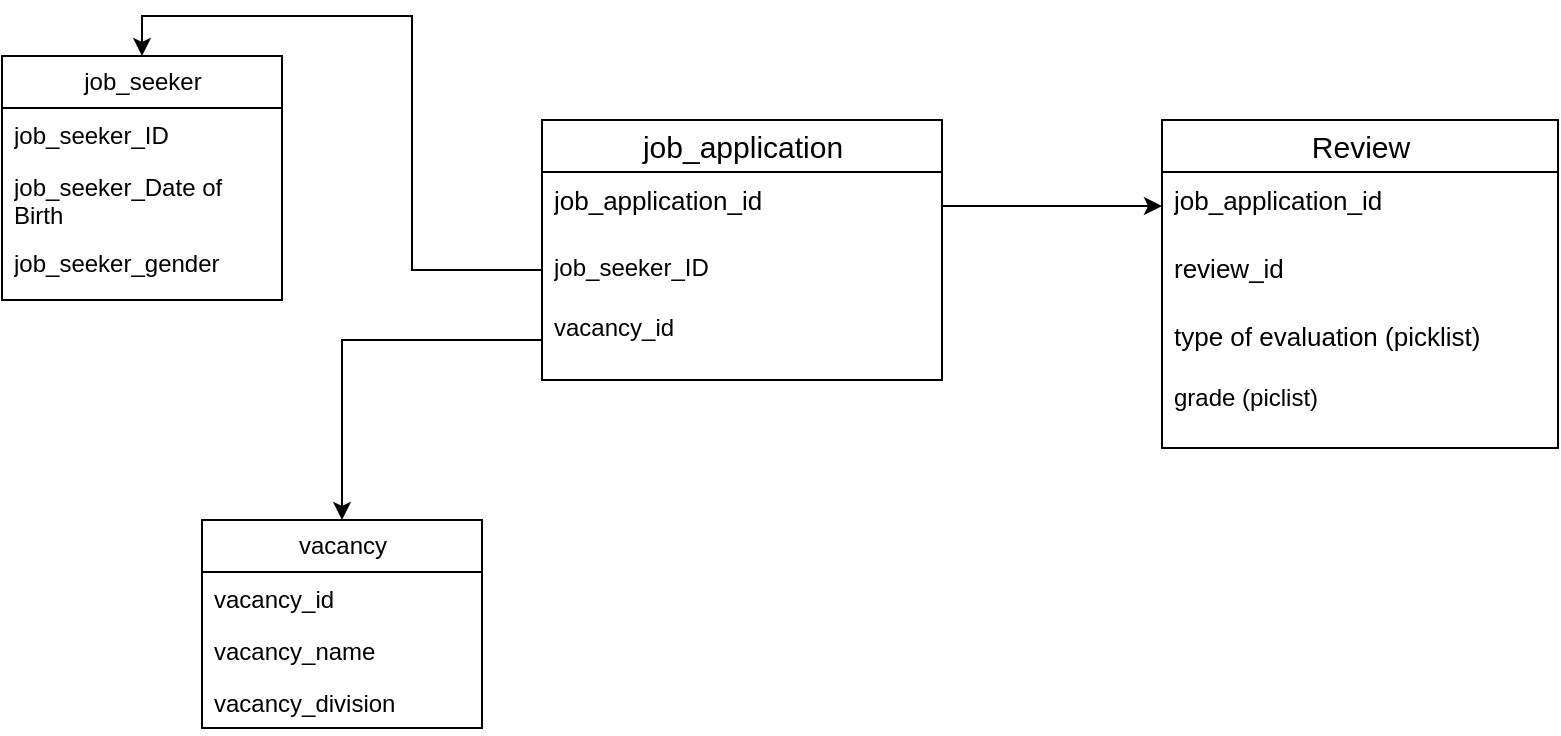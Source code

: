 <mxfile version="20.7.4" type="github">
  <diagram id="2GgVIb7Z59eeOR562pFj" name="Страница 1">
    <mxGraphModel dx="1050" dy="549" grid="1" gridSize="10" guides="1" tooltips="1" connect="1" arrows="1" fold="1" page="1" pageScale="1" pageWidth="827" pageHeight="1169" math="0" shadow="0">
      <root>
        <mxCell id="0" />
        <mxCell id="1" parent="0" />
        <mxCell id="G0CQ5FTxM2FuH2LqOnei-1" value="&lt;span style=&quot;&quot;&gt;job_seeker&lt;/span&gt;" style="swimlane;fontStyle=0;childLayout=stackLayout;horizontal=1;startSize=26;fillColor=none;horizontalStack=0;resizeParent=1;resizeParentMax=0;resizeLast=0;collapsible=1;marginBottom=0;html=1;" parent="1" vertex="1">
          <mxGeometry x="20" y="68" width="140" height="122" as="geometry">
            <mxRectangle x="600" y="20" width="100" height="30" as="alternateBounds" />
          </mxGeometry>
        </mxCell>
        <mxCell id="G0CQ5FTxM2FuH2LqOnei-2" value="&lt;span style=&quot;text-align: center;&quot;&gt;job_seeker_&lt;/span&gt;ID" style="text;strokeColor=none;fillColor=none;align=left;verticalAlign=top;spacingLeft=4;spacingRight=4;overflow=hidden;rotatable=0;points=[[0,0.5],[1,0.5]];portConstraint=eastwest;whiteSpace=wrap;html=1;" parent="G0CQ5FTxM2FuH2LqOnei-1" vertex="1">
          <mxGeometry y="26" width="140" height="26" as="geometry" />
        </mxCell>
        <mxCell id="G0CQ5FTxM2FuH2LqOnei-3" value="&lt;span style=&quot;text-align: center;&quot;&gt;job_seeker_&lt;/span&gt;Date of Birth" style="text;strokeColor=none;fillColor=none;align=left;verticalAlign=top;spacingLeft=4;spacingRight=4;overflow=hidden;rotatable=0;points=[[0,0.5],[1,0.5]];portConstraint=eastwest;whiteSpace=wrap;html=1;" parent="G0CQ5FTxM2FuH2LqOnei-1" vertex="1">
          <mxGeometry y="52" width="140" height="38" as="geometry" />
        </mxCell>
        <mxCell id="G0CQ5FTxM2FuH2LqOnei-4" value="&lt;span style=&quot;text-align: center;&quot;&gt;job_seeker_&lt;/span&gt;gender" style="text;strokeColor=none;fillColor=none;align=left;verticalAlign=top;spacingLeft=4;spacingRight=4;overflow=hidden;rotatable=0;points=[[0,0.5],[1,0.5]];portConstraint=eastwest;whiteSpace=wrap;html=1;" parent="G0CQ5FTxM2FuH2LqOnei-1" vertex="1">
          <mxGeometry y="90" width="140" height="32" as="geometry" />
        </mxCell>
        <mxCell id="G0CQ5FTxM2FuH2LqOnei-5" value="&lt;span style=&quot;&quot;&gt;vacancy&lt;/span&gt;" style="swimlane;fontStyle=0;childLayout=stackLayout;horizontal=1;startSize=26;fillColor=none;horizontalStack=0;resizeParent=1;resizeParentMax=0;resizeLast=0;collapsible=1;marginBottom=0;html=1;" parent="1" vertex="1">
          <mxGeometry x="120" y="300" width="140" height="104" as="geometry">
            <mxRectangle x="600" y="20" width="100" height="30" as="alternateBounds" />
          </mxGeometry>
        </mxCell>
        <mxCell id="G0CQ5FTxM2FuH2LqOnei-6" value="vacancy_id&lt;br&gt;" style="text;strokeColor=none;fillColor=none;align=left;verticalAlign=top;spacingLeft=4;spacingRight=4;overflow=hidden;rotatable=0;points=[[0,0.5],[1,0.5]];portConstraint=eastwest;whiteSpace=wrap;html=1;" parent="G0CQ5FTxM2FuH2LqOnei-5" vertex="1">
          <mxGeometry y="26" width="140" height="26" as="geometry" />
        </mxCell>
        <mxCell id="G0CQ5FTxM2FuH2LqOnei-7" value="vacancy_name" style="text;strokeColor=none;fillColor=none;align=left;verticalAlign=top;spacingLeft=4;spacingRight=4;overflow=hidden;rotatable=0;points=[[0,0.5],[1,0.5]];portConstraint=eastwest;whiteSpace=wrap;html=1;" parent="G0CQ5FTxM2FuH2LqOnei-5" vertex="1">
          <mxGeometry y="52" width="140" height="26" as="geometry" />
        </mxCell>
        <mxCell id="G0CQ5FTxM2FuH2LqOnei-8" value="vacancy_division" style="text;strokeColor=none;fillColor=none;align=left;verticalAlign=top;spacingLeft=4;spacingRight=4;overflow=hidden;rotatable=0;points=[[0,0.5],[1,0.5]];portConstraint=eastwest;whiteSpace=wrap;html=1;" parent="G0CQ5FTxM2FuH2LqOnei-5" vertex="1">
          <mxGeometry y="78" width="140" height="26" as="geometry" />
        </mxCell>
        <mxCell id="G0CQ5FTxM2FuH2LqOnei-21" value="&lt;span style=&quot;font-size: 15px; text-align: left;&quot;&gt;Review&lt;/span&gt;" style="swimlane;fontStyle=0;childLayout=stackLayout;horizontal=1;startSize=26;fillColor=none;horizontalStack=0;resizeParent=1;resizeParentMax=0;resizeLast=0;collapsible=1;marginBottom=0;html=1;" parent="1" vertex="1">
          <mxGeometry x="600" y="100" width="198" height="164" as="geometry">
            <mxRectangle x="600" y="20" width="100" height="30" as="alternateBounds" />
          </mxGeometry>
        </mxCell>
        <mxCell id="4oIiXmmQZmdWy_e-EyK7-8" value="&lt;font style=&quot;&quot;&gt;&lt;font style=&quot;font-size: 13px;&quot;&gt;job_application_id&lt;/font&gt;&lt;br&gt;&lt;/font&gt;" style="text;strokeColor=none;fillColor=none;align=left;verticalAlign=top;spacingLeft=4;spacingRight=4;overflow=hidden;rotatable=0;points=[[0,0.5],[1,0.5]];portConstraint=eastwest;whiteSpace=wrap;html=1;" vertex="1" parent="G0CQ5FTxM2FuH2LqOnei-21">
          <mxGeometry y="26" width="198" height="34" as="geometry" />
        </mxCell>
        <mxCell id="G0CQ5FTxM2FuH2LqOnei-22" value="&lt;font style=&quot;font-size: 13px;&quot;&gt;review_id&lt;br&gt;&lt;/font&gt;" style="text;strokeColor=none;fillColor=none;align=left;verticalAlign=top;spacingLeft=4;spacingRight=4;overflow=hidden;rotatable=0;points=[[0,0.5],[1,0.5]];portConstraint=eastwest;whiteSpace=wrap;html=1;" parent="G0CQ5FTxM2FuH2LqOnei-21" vertex="1">
          <mxGeometry y="60" width="198" height="34" as="geometry" />
        </mxCell>
        <mxCell id="G0CQ5FTxM2FuH2LqOnei-24" value="&lt;span style=&quot;font-size: 13px;&quot;&gt;type of evaluation (picklist)&lt;br&gt;&lt;br&gt;&lt;/span&gt;grade (piclist)&lt;br&gt;&lt;br&gt;" style="text;strokeColor=none;fillColor=none;align=left;verticalAlign=top;spacingLeft=4;spacingRight=4;overflow=hidden;rotatable=0;points=[[0,0.5],[1,0.5]];portConstraint=eastwest;whiteSpace=wrap;html=1;" parent="G0CQ5FTxM2FuH2LqOnei-21" vertex="1">
          <mxGeometry y="94" width="198" height="70" as="geometry" />
        </mxCell>
        <mxCell id="NOUBhcti9egwsq5UQ4Ih-1" value="&lt;div style=&quot;text-align: left;&quot;&gt;&lt;span style=&quot;background-color: initial; font-size: 15px;&quot;&gt;job_application&lt;/span&gt;&lt;/div&gt;" style="swimlane;fontStyle=0;childLayout=stackLayout;horizontal=1;startSize=26;fillColor=none;horizontalStack=0;resizeParent=1;resizeParentMax=0;resizeLast=0;collapsible=1;marginBottom=0;html=1;" parent="1" vertex="1">
          <mxGeometry x="290" y="100" width="200" height="130" as="geometry">
            <mxRectangle x="280" y="100" width="100" height="30" as="alternateBounds" />
          </mxGeometry>
        </mxCell>
        <mxCell id="NOUBhcti9egwsq5UQ4Ih-2" value="&lt;font style=&quot;&quot;&gt;&lt;font style=&quot;font-size: 13px;&quot;&gt;job_application_id&lt;/font&gt;&lt;br&gt;&lt;/font&gt;" style="text;strokeColor=none;fillColor=none;align=left;verticalAlign=top;spacingLeft=4;spacingRight=4;overflow=hidden;rotatable=0;points=[[0,0.5],[1,0.5]];portConstraint=eastwest;whiteSpace=wrap;html=1;" parent="NOUBhcti9egwsq5UQ4Ih-1" vertex="1">
          <mxGeometry y="26" width="200" height="34" as="geometry" />
        </mxCell>
        <mxCell id="NOUBhcti9egwsq5UQ4Ih-3" value="&lt;span style=&quot;border-color: var(--border-color); text-align: center;&quot;&gt;job_seeker_&lt;/span&gt;ID" style="text;strokeColor=none;fillColor=none;align=left;verticalAlign=top;spacingLeft=4;spacingRight=4;overflow=hidden;rotatable=0;points=[[0,0.5],[1,0.5]];portConstraint=eastwest;whiteSpace=wrap;html=1;" parent="NOUBhcti9egwsq5UQ4Ih-1" vertex="1">
          <mxGeometry y="60" width="200" height="30" as="geometry" />
        </mxCell>
        <mxCell id="Ir_fAuo7hIT-dw_dm3xQ-4" value="vacancy_id" style="text;strokeColor=none;fillColor=none;align=left;verticalAlign=top;spacingLeft=4;spacingRight=4;overflow=hidden;rotatable=0;points=[[0,0.5],[1,0.5]];portConstraint=eastwest;whiteSpace=wrap;html=1;" parent="NOUBhcti9egwsq5UQ4Ih-1" vertex="1">
          <mxGeometry y="90" width="200" height="40" as="geometry" />
        </mxCell>
        <mxCell id="Ir_fAuo7hIT-dw_dm3xQ-5" style="edgeStyle=orthogonalEdgeStyle;rounded=0;orthogonalLoop=1;jettySize=auto;html=1;entryX=0.5;entryY=0;entryDx=0;entryDy=0;" parent="1" source="Ir_fAuo7hIT-dw_dm3xQ-4" target="G0CQ5FTxM2FuH2LqOnei-5" edge="1">
          <mxGeometry relative="1" as="geometry" />
        </mxCell>
        <mxCell id="Ir_fAuo7hIT-dw_dm3xQ-6" style="edgeStyle=orthogonalEdgeStyle;rounded=0;orthogonalLoop=1;jettySize=auto;html=1;entryX=0.5;entryY=0;entryDx=0;entryDy=0;" parent="1" source="NOUBhcti9egwsq5UQ4Ih-3" target="G0CQ5FTxM2FuH2LqOnei-1" edge="1">
          <mxGeometry relative="1" as="geometry" />
        </mxCell>
        <mxCell id="4oIiXmmQZmdWy_e-EyK7-9" style="edgeStyle=orthogonalEdgeStyle;rounded=0;orthogonalLoop=1;jettySize=auto;html=1;fontSize=13;" edge="1" parent="1" source="NOUBhcti9egwsq5UQ4Ih-2" target="4oIiXmmQZmdWy_e-EyK7-8">
          <mxGeometry relative="1" as="geometry" />
        </mxCell>
      </root>
    </mxGraphModel>
  </diagram>
</mxfile>
